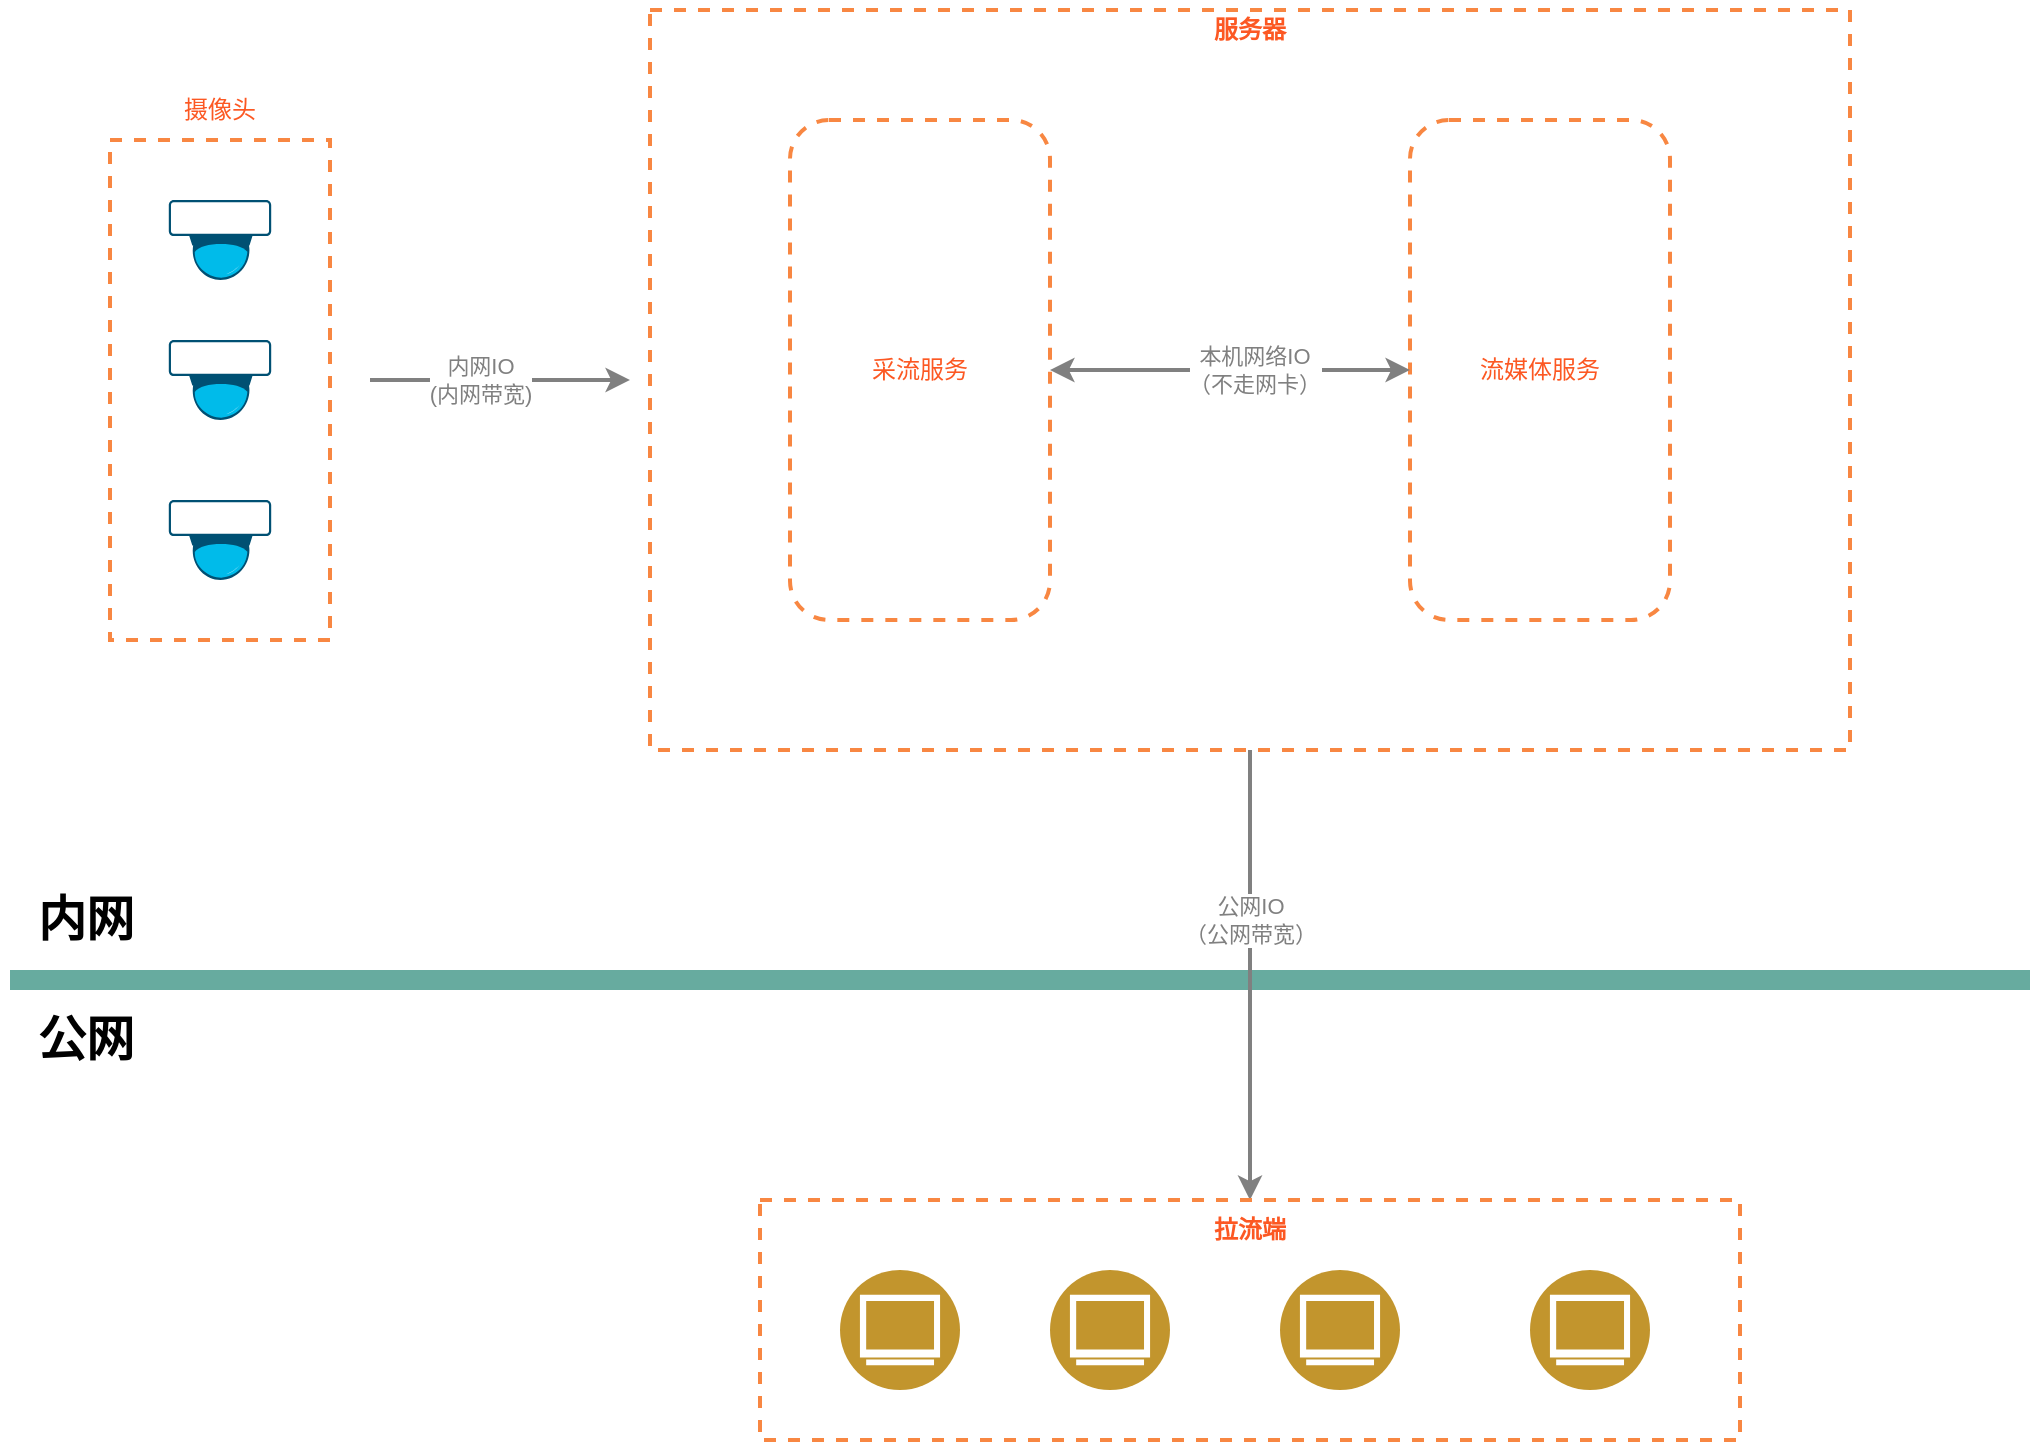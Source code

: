 <mxfile version="15.5.8" type="device"><diagram id="RH-UnRy2dHJwIl9h4Ep8" name="Page-1"><mxGraphModel dx="1026" dy="1674" grid="1" gridSize="10" guides="1" tooltips="1" connect="1" arrows="1" fold="1" page="1" pageScale="1" pageWidth="827" pageHeight="1169" math="0" shadow="0"><root><mxCell id="0"/><mxCell id="1" parent="0"/><mxCell id="iczsyJ7BdMUVa6boELpU-1" value="" style="endArrow=none;html=1;fontColor=#990000;strokeColor=#67AB9F;strokeWidth=10;curved=1;fillColor=#d80073;" edge="1" parent="1"><mxGeometry width="50" height="50" relative="1" as="geometry"><mxPoint x="50" y="290" as="sourcePoint"/><mxPoint x="1060" y="290" as="targetPoint"/></mxGeometry></mxCell><mxCell id="iczsyJ7BdMUVa6boELpU-2" value="&lt;h1&gt;内网&lt;/h1&gt;" style="text;html=1;strokeColor=none;fillColor=none;spacing=5;spacingTop=-20;whiteSpace=wrap;overflow=hidden;rounded=0;shadow=0;glass=0;dashed=1;labelBackgroundColor=none;sketch=0;fontColor=#000000;" vertex="1" parent="1"><mxGeometry x="59.4" y="240" width="70" height="40" as="geometry"/></mxCell><mxCell id="iczsyJ7BdMUVa6boELpU-3" value="&lt;h1&gt;公网&lt;/h1&gt;" style="text;html=1;strokeColor=none;fillColor=none;spacing=5;spacingTop=-20;whiteSpace=wrap;overflow=hidden;rounded=0;shadow=0;glass=0;dashed=1;labelBackgroundColor=none;sketch=0;fontColor=#000000;" vertex="1" parent="1"><mxGeometry x="59.4" y="300" width="70" height="40" as="geometry"/></mxCell><mxCell id="iczsyJ7BdMUVa6boELpU-7" value="" style="rounded=0;whiteSpace=wrap;html=1;shadow=0;glass=0;dashed=1;labelBackgroundColor=none;sketch=0;fontColor=#808080;strokeColor=#F88742;strokeWidth=2;fillColor=#FFFFFF;" vertex="1" parent="1"><mxGeometry x="100" y="-130" width="110" height="250" as="geometry"/></mxCell><mxCell id="iczsyJ7BdMUVa6boELpU-8" value="" style="points=[[0.015,0.015,0],[0.5,0,0],[0.985,0.015,0],[1,0.22,0],[0.985,0.43,0],[0.73,0.85,0],[0.5,1,0],[0.285,0.85,0],[0.015,0.43,0],[0,0.22,0]];verticalLabelPosition=bottom;sketch=0;html=1;verticalAlign=top;aspect=fixed;align=center;pointerEvents=1;shape=mxgraph.cisco19.surveillance_camera;fillColor=#005073;strokeColor=none;rounded=1;shadow=0;glass=0;dashed=1;labelBackgroundColor=none;fontColor=#808080;" vertex="1" parent="1"><mxGeometry x="129.4" y="-100" width="51.2" height="40" as="geometry"/></mxCell><mxCell id="iczsyJ7BdMUVa6boELpU-9" value="" style="points=[[0.015,0.015,0],[0.5,0,0],[0.985,0.015,0],[1,0.22,0],[0.985,0.43,0],[0.73,0.85,0],[0.5,1,0],[0.285,0.85,0],[0.015,0.43,0],[0,0.22,0]];verticalLabelPosition=bottom;sketch=0;html=1;verticalAlign=top;aspect=fixed;align=center;pointerEvents=1;shape=mxgraph.cisco19.surveillance_camera;fillColor=#005073;strokeColor=none;rounded=1;shadow=0;glass=0;dashed=1;labelBackgroundColor=none;fontColor=#808080;" vertex="1" parent="1"><mxGeometry x="129.4" y="-30" width="51.2" height="40" as="geometry"/></mxCell><mxCell id="iczsyJ7BdMUVa6boELpU-10" value="" style="points=[[0.015,0.015,0],[0.5,0,0],[0.985,0.015,0],[1,0.22,0],[0.985,0.43,0],[0.73,0.85,0],[0.5,1,0],[0.285,0.85,0],[0.015,0.43,0],[0,0.22,0]];verticalLabelPosition=bottom;sketch=0;html=1;verticalAlign=top;aspect=fixed;align=center;pointerEvents=1;shape=mxgraph.cisco19.surveillance_camera;fillColor=#005073;strokeColor=none;rounded=1;shadow=0;glass=0;dashed=1;labelBackgroundColor=none;fontColor=#808080;" vertex="1" parent="1"><mxGeometry x="129.4" y="50" width="51.2" height="40" as="geometry"/></mxCell><mxCell id="iczsyJ7BdMUVa6boELpU-12" value="摄像头" style="text;html=1;strokeColor=none;fillColor=none;align=center;verticalAlign=middle;whiteSpace=wrap;rounded=0;shadow=0;glass=0;dashed=1;labelBackgroundColor=none;sketch=0;fontColor=#FC5823;" vertex="1" parent="1"><mxGeometry x="125" y="-160" width="60" height="30" as="geometry"/></mxCell><mxCell id="iczsyJ7BdMUVa6boELpU-32" style="edgeStyle=orthogonalEdgeStyle;rounded=0;orthogonalLoop=1;jettySize=auto;html=1;fontColor=#FC5823;strokeColor=#808080;strokeWidth=2;" edge="1" parent="1" source="iczsyJ7BdMUVa6boELpU-13" target="iczsyJ7BdMUVa6boELpU-31"><mxGeometry relative="1" as="geometry"/></mxCell><mxCell id="iczsyJ7BdMUVa6boELpU-33" value="公网IO&lt;br&gt;（公网带宽）" style="edgeLabel;html=1;align=center;verticalAlign=middle;resizable=0;points=[];fontColor=#808080;" vertex="1" connectable="0" parent="iczsyJ7BdMUVa6boELpU-32"><mxGeometry x="-0.173" y="1" relative="1" as="geometry"><mxPoint x="-1" y="-8" as="offset"/></mxGeometry></mxCell><mxCell id="iczsyJ7BdMUVa6boELpU-13" value="" style="rounded=0;whiteSpace=wrap;html=1;shadow=0;glass=0;dashed=1;labelBackgroundColor=none;sketch=0;fontColor=#FC5823;strokeColor=#F88742;strokeWidth=2;fillColor=#FFFFFF;" vertex="1" parent="1"><mxGeometry x="370" y="-195" width="600" height="370" as="geometry"/></mxCell><mxCell id="iczsyJ7BdMUVa6boELpU-14" value="" style="endArrow=classic;html=1;rounded=0;fontColor=#FC5823;strokeColor=#808080;strokeWidth=2;" edge="1" parent="1"><mxGeometry width="50" height="50" relative="1" as="geometry"><mxPoint x="230" y="-10" as="sourcePoint"/><mxPoint x="360" y="-10" as="targetPoint"/></mxGeometry></mxCell><mxCell id="iczsyJ7BdMUVa6boELpU-15" value="内网IO&lt;br&gt;(内网带宽)" style="edgeLabel;html=1;align=center;verticalAlign=middle;resizable=0;points=[];fontColor=#808080;" vertex="1" connectable="0" parent="iczsyJ7BdMUVa6boELpU-14"><mxGeometry x="0.016" y="4" relative="1" as="geometry"><mxPoint x="-11" y="4" as="offset"/></mxGeometry></mxCell><mxCell id="iczsyJ7BdMUVa6boELpU-16" value="服务器" style="text;html=1;strokeColor=none;fillColor=none;align=center;verticalAlign=middle;whiteSpace=wrap;rounded=0;shadow=0;glass=0;dashed=1;labelBackgroundColor=none;sketch=0;fontColor=#FC5823;fontStyle=1" vertex="1" parent="1"><mxGeometry x="640" y="-200" width="60" height="30" as="geometry"/></mxCell><mxCell id="iczsyJ7BdMUVa6boELpU-17" value="&lt;font color=&quot;#fc5823&quot;&gt;采流服务&lt;/font&gt;" style="rounded=1;whiteSpace=wrap;html=1;shadow=0;glass=0;dashed=1;labelBackgroundColor=none;sketch=0;fontColor=#808080;strokeColor=#F88742;strokeWidth=2;fillColor=#FFFFFF;" vertex="1" parent="1"><mxGeometry x="440" y="-140" width="130" height="250" as="geometry"/></mxCell><mxCell id="iczsyJ7BdMUVa6boELpU-18" value="&lt;font color=&quot;#fc5823&quot;&gt;流媒体服务&lt;/font&gt;" style="rounded=1;whiteSpace=wrap;html=1;shadow=0;glass=0;dashed=1;labelBackgroundColor=none;sketch=0;fontColor=#808080;strokeColor=#F88742;strokeWidth=2;fillColor=#FFFFFF;" vertex="1" parent="1"><mxGeometry x="750" y="-140" width="130" height="250" as="geometry"/></mxCell><mxCell id="iczsyJ7BdMUVa6boELpU-19" value="" style="endArrow=classic;startArrow=classic;html=1;rounded=0;fontColor=#FC5823;strokeColor=#808080;strokeWidth=2;entryX=0;entryY=0.5;entryDx=0;entryDy=0;exitX=1;exitY=0.5;exitDx=0;exitDy=0;" edge="1" parent="1" source="iczsyJ7BdMUVa6boELpU-17" target="iczsyJ7BdMUVa6boELpU-18"><mxGeometry width="50" height="50" relative="1" as="geometry"><mxPoint x="610" y="-40" as="sourcePoint"/><mxPoint x="660" y="-90" as="targetPoint"/></mxGeometry></mxCell><mxCell id="iczsyJ7BdMUVa6boELpU-20" value="本机网络IO&lt;br&gt;（不走网卡）" style="edgeLabel;html=1;align=center;verticalAlign=middle;resizable=0;points=[];fontColor=#808080;" vertex="1" connectable="0" parent="iczsyJ7BdMUVa6boELpU-19"><mxGeometry x="0.133" relative="1" as="geometry"><mxPoint as="offset"/></mxGeometry></mxCell><mxCell id="iczsyJ7BdMUVa6boELpU-35" value="" style="group" vertex="1" connectable="0" parent="1"><mxGeometry x="425" y="400" width="490" height="120" as="geometry"/></mxCell><mxCell id="iczsyJ7BdMUVa6boELpU-22" value="" style="rounded=0;whiteSpace=wrap;html=1;shadow=0;glass=0;dashed=1;labelBackgroundColor=none;sketch=0;fontColor=#FC5823;strokeColor=#F88742;strokeWidth=2;fillColor=#FFFFFF;" vertex="1" parent="iczsyJ7BdMUVa6boELpU-35"><mxGeometry width="490" height="120" as="geometry"/></mxCell><mxCell id="iczsyJ7BdMUVa6boELpU-23" value="" style="aspect=fixed;perimeter=ellipsePerimeter;html=1;align=center;shadow=0;dashed=0;fontColor=#4277BB;labelBackgroundColor=#ffffff;fontSize=12;spacingTop=3;image;image=img/lib/ibm/users/browser.svg;rounded=1;glass=0;sketch=0;strokeColor=#F88742;strokeWidth=2;fillColor=#FFFFFF;" vertex="1" parent="iczsyJ7BdMUVa6boELpU-35"><mxGeometry x="40" y="35" width="60" height="60" as="geometry"/></mxCell><mxCell id="iczsyJ7BdMUVa6boELpU-24" value="" style="aspect=fixed;perimeter=ellipsePerimeter;html=1;align=center;shadow=0;dashed=0;fontColor=#4277BB;labelBackgroundColor=#ffffff;fontSize=12;spacingTop=3;image;image=img/lib/ibm/users/browser.svg;rounded=1;glass=0;sketch=0;strokeColor=#F88742;strokeWidth=2;fillColor=#FFFFFF;" vertex="1" parent="iczsyJ7BdMUVa6boELpU-35"><mxGeometry x="145" y="35" width="60" height="60" as="geometry"/></mxCell><mxCell id="iczsyJ7BdMUVa6boELpU-25" value="" style="aspect=fixed;perimeter=ellipsePerimeter;html=1;align=center;shadow=0;dashed=0;fontColor=#4277BB;labelBackgroundColor=#ffffff;fontSize=12;spacingTop=3;image;image=img/lib/ibm/users/browser.svg;rounded=1;glass=0;sketch=0;strokeColor=#F88742;strokeWidth=2;fillColor=#FFFFFF;" vertex="1" parent="iczsyJ7BdMUVa6boELpU-35"><mxGeometry x="260" y="35" width="60" height="60" as="geometry"/></mxCell><mxCell id="iczsyJ7BdMUVa6boELpU-26" value="" style="aspect=fixed;perimeter=ellipsePerimeter;html=1;align=center;shadow=0;dashed=0;fontColor=#4277BB;labelBackgroundColor=#ffffff;fontSize=12;spacingTop=3;image;image=img/lib/ibm/users/browser.svg;rounded=1;glass=0;sketch=0;strokeColor=#F88742;strokeWidth=2;fillColor=#FFFFFF;" vertex="1" parent="iczsyJ7BdMUVa6boELpU-35"><mxGeometry x="385" y="35" width="60" height="60" as="geometry"/></mxCell><mxCell id="iczsyJ7BdMUVa6boELpU-31" value="拉流端" style="text;html=1;strokeColor=none;fillColor=none;align=center;verticalAlign=middle;whiteSpace=wrap;rounded=0;shadow=0;glass=0;dashed=1;labelBackgroundColor=none;sketch=0;fontColor=#FC5823;fontStyle=1" vertex="1" parent="iczsyJ7BdMUVa6boELpU-35"><mxGeometry x="215" width="60" height="30" as="geometry"/></mxCell></root></mxGraphModel></diagram></mxfile>
